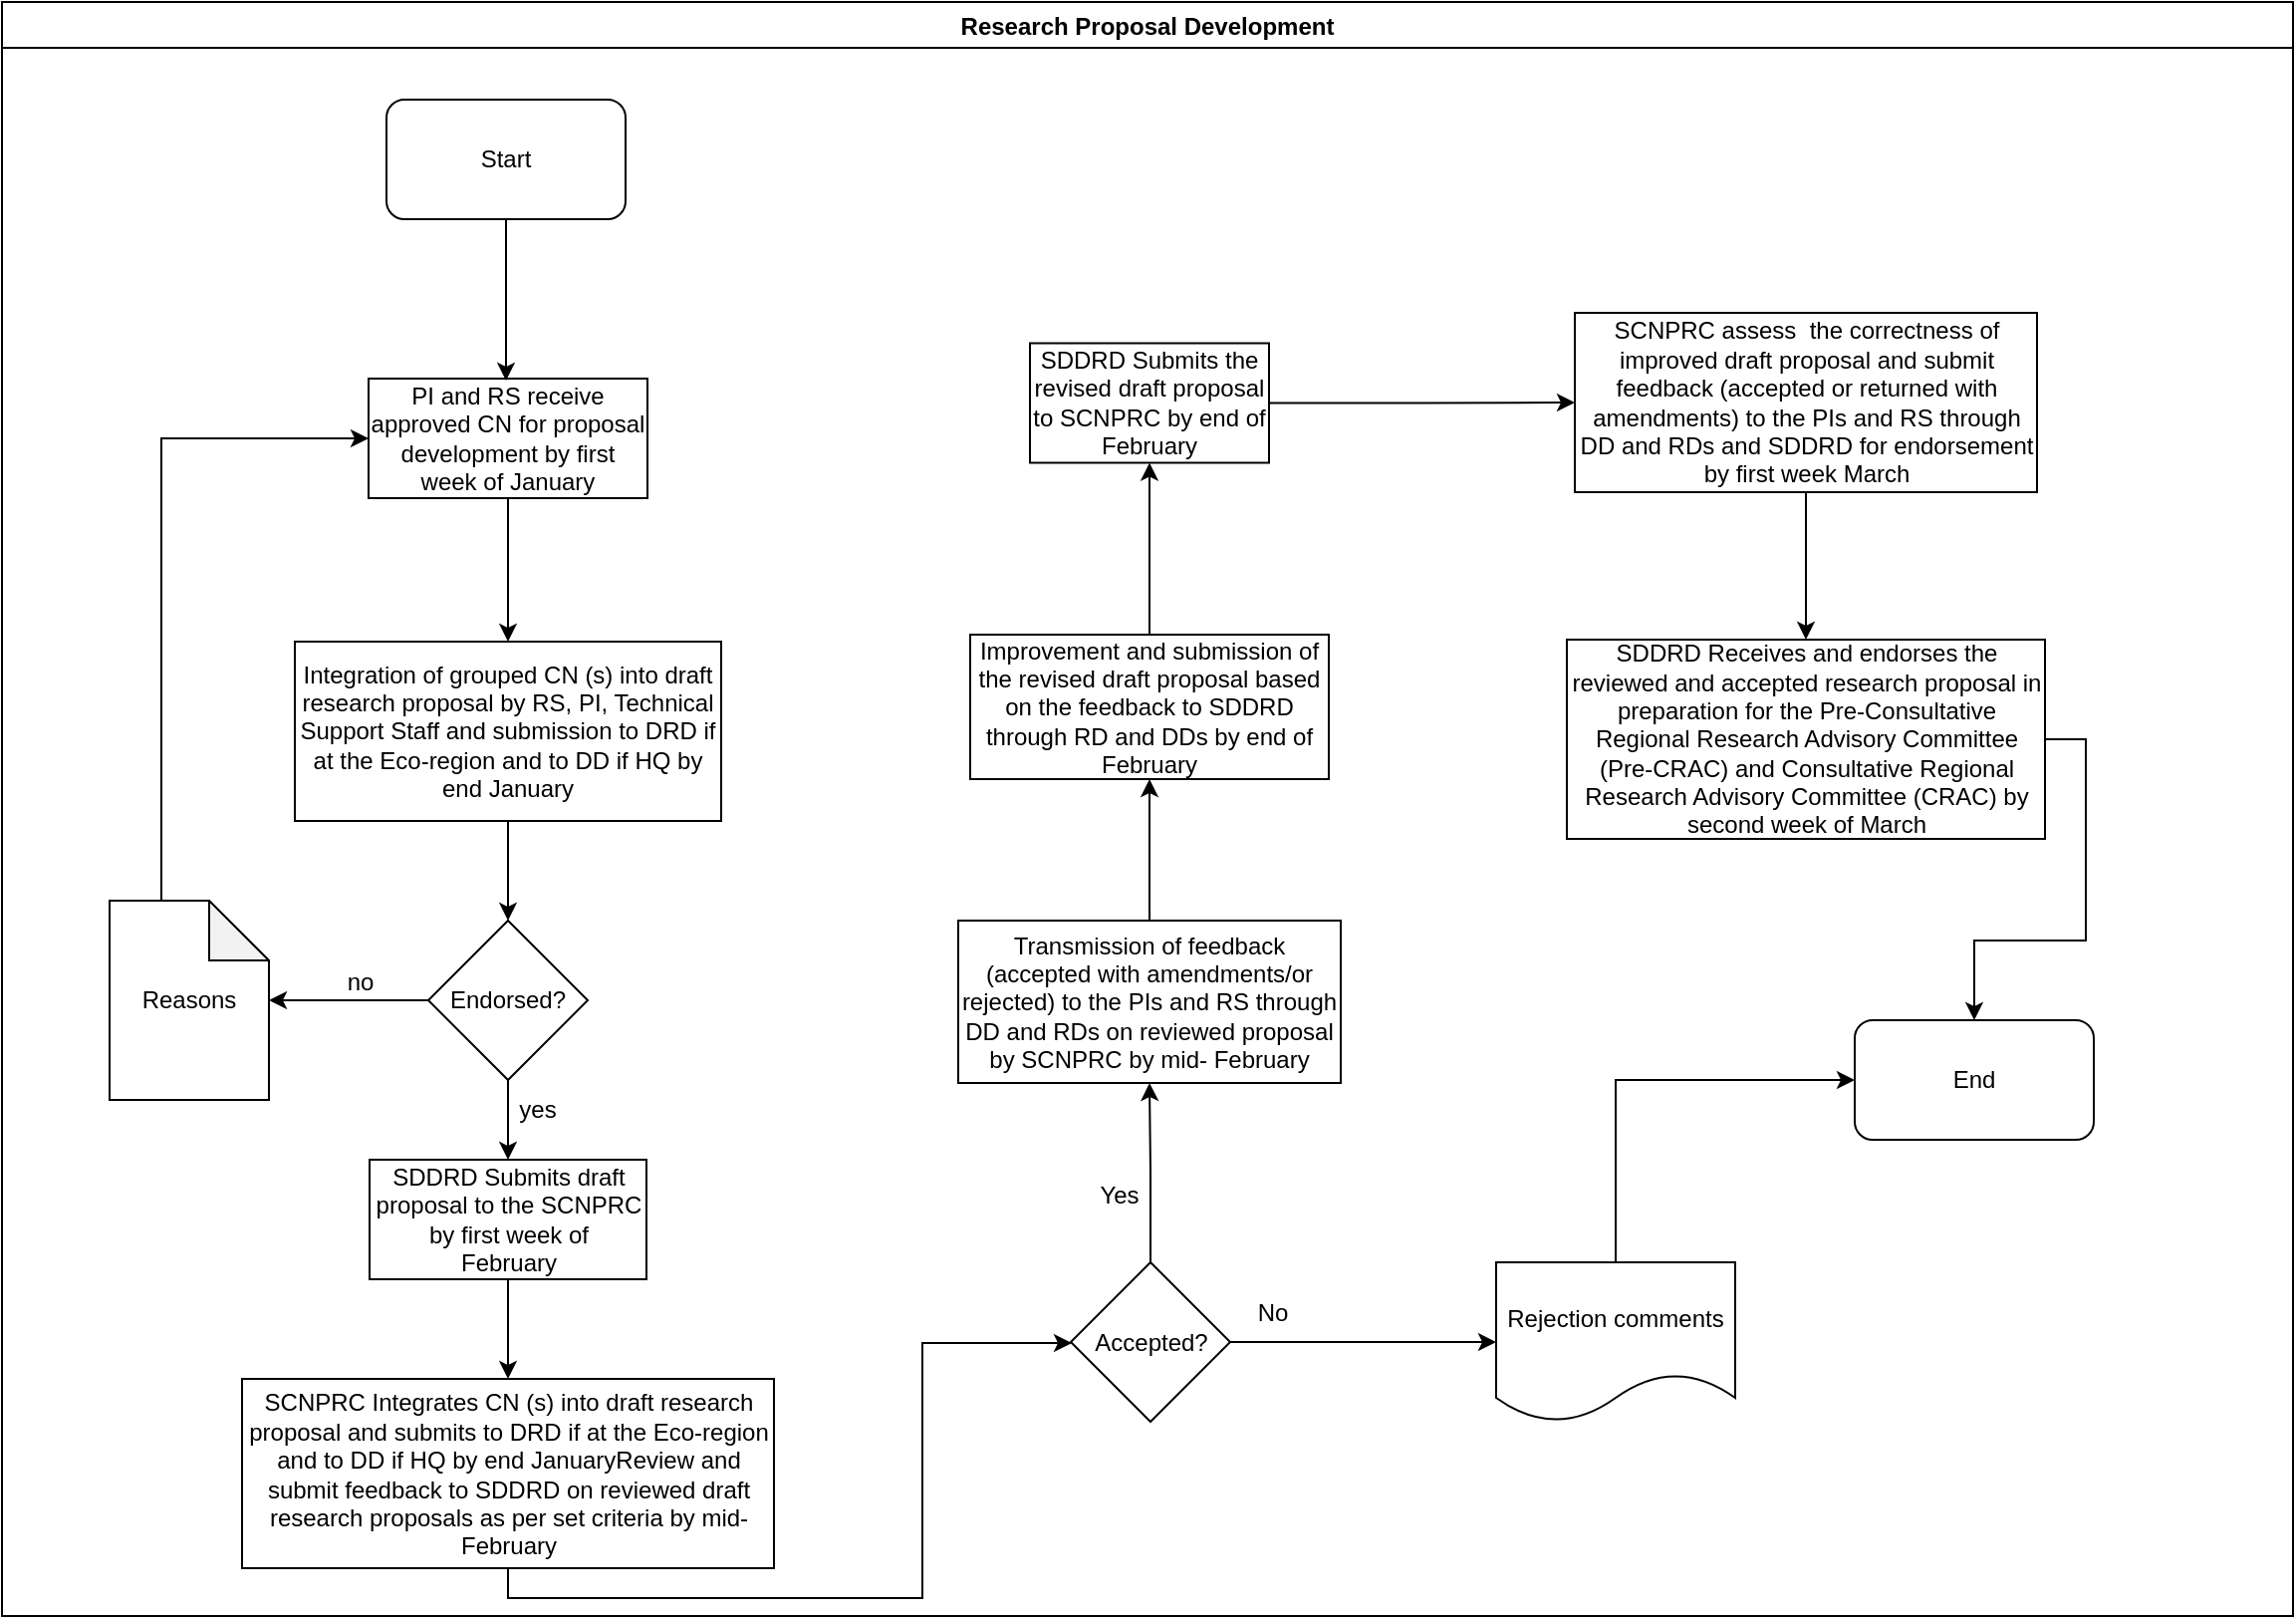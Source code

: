 <mxfile version="14.2.7" type="github">
  <diagram id="PVdL_zoP0Urx2-9kqrgy" name="Page-1">
    <mxGraphModel dx="1038" dy="547" grid="1" gridSize="10" guides="1" tooltips="1" connect="1" arrows="1" fold="1" page="1" pageScale="1" pageWidth="1169" pageHeight="827" math="0" shadow="0">
      <root>
        <mxCell id="0" />
        <mxCell id="1" parent="0" />
        <mxCell id="dvURbFbIRr_XrWgvkVuH-1" value="Research Proposal Development" style="swimlane;" parent="1" vertex="1">
          <mxGeometry x="10" y="9" width="1150" height="810" as="geometry" />
        </mxCell>
        <mxCell id="dvURbFbIRr_XrWgvkVuH-2" value="Start" style="rounded=1;whiteSpace=wrap;html=1;" parent="dvURbFbIRr_XrWgvkVuH-1" vertex="1">
          <mxGeometry x="193" y="49" width="120" height="60" as="geometry" />
        </mxCell>
        <mxCell id="dvURbFbIRr_XrWgvkVuH-3" value="PI and RS receive approved CN for proposal development by first week of January" style="rounded=0;whiteSpace=wrap;html=1;" parent="dvURbFbIRr_XrWgvkVuH-1" vertex="1">
          <mxGeometry x="184" y="189" width="140" height="60" as="geometry" />
        </mxCell>
        <mxCell id="dvURbFbIRr_XrWgvkVuH-17" value="No" style="text;html=1;strokeColor=none;fillColor=none;align=center;verticalAlign=middle;whiteSpace=wrap;rounded=0;" parent="dvURbFbIRr_XrWgvkVuH-1" vertex="1">
          <mxGeometry x="618" y="648" width="40" height="20" as="geometry" />
        </mxCell>
        <mxCell id="dvURbFbIRr_XrWgvkVuH-15" value="Yes" style="text;html=1;strokeColor=none;fillColor=none;align=center;verticalAlign=middle;whiteSpace=wrap;rounded=0;" parent="dvURbFbIRr_XrWgvkVuH-1" vertex="1">
          <mxGeometry x="541" y="589" width="40" height="20" as="geometry" />
        </mxCell>
        <mxCell id="dvURbFbIRr_XrWgvkVuH-32" value="End" style="rounded=1;whiteSpace=wrap;html=1;" parent="dvURbFbIRr_XrWgvkVuH-1" vertex="1">
          <mxGeometry x="930" y="511" width="120" height="60" as="geometry" />
        </mxCell>
        <mxCell id="dvURbFbIRr_XrWgvkVuH-34" value="" style="edgeStyle=orthogonalEdgeStyle;rounded=0;orthogonalLoop=1;jettySize=auto;html=1;entryX=0;entryY=0.5;entryDx=0;entryDy=0;exitX=0.5;exitY=0;exitDx=0;exitDy=0;" parent="dvURbFbIRr_XrWgvkVuH-1" source="dvURbFbIRr_XrWgvkVuH-18" target="dvURbFbIRr_XrWgvkVuH-32" edge="1">
          <mxGeometry relative="1" as="geometry">
            <mxPoint x="851.5" y="510" as="targetPoint" />
          </mxGeometry>
        </mxCell>
        <mxCell id="dvURbFbIRr_XrWgvkVuH-18" value="Rejection comments" style="shape=document;whiteSpace=wrap;html=1;boundedLbl=1;rounded=0;" parent="dvURbFbIRr_XrWgvkVuH-1" vertex="1">
          <mxGeometry x="750" y="632.5" width="120" height="80" as="geometry" />
        </mxCell>
        <mxCell id="dvURbFbIRr_XrWgvkVuH-28" value="SCNPRC assess&amp;nbsp; the correctness of improved draft proposal and submit feedback (accepted or returned with amendments) to the PIs and RS through DD and RDs and SDDRD for endorsement by first week March" style="whiteSpace=wrap;html=1;rounded=0;" parent="dvURbFbIRr_XrWgvkVuH-1" vertex="1">
          <mxGeometry x="789.5" y="156" width="232" height="90" as="geometry" />
        </mxCell>
        <mxCell id="dvURbFbIRr_XrWgvkVuH-36" value="" style="edgeStyle=orthogonalEdgeStyle;rounded=0;orthogonalLoop=1;jettySize=auto;html=1;entryX=0.5;entryY=0;entryDx=0;entryDy=0;exitX=1;exitY=0.5;exitDx=0;exitDy=0;" parent="dvURbFbIRr_XrWgvkVuH-1" source="dvURbFbIRr_XrWgvkVuH-30" target="dvURbFbIRr_XrWgvkVuH-32" edge="1">
          <mxGeometry relative="1" as="geometry">
            <mxPoint x="905.5" y="520" as="targetPoint" />
            <Array as="points">
              <mxPoint x="1046" y="370" />
              <mxPoint x="1046" y="471" />
              <mxPoint x="990" y="471" />
            </Array>
          </mxGeometry>
        </mxCell>
        <mxCell id="dvURbFbIRr_XrWgvkVuH-30" value="SDDRD Receives and endorses the reviewed and accepted research proposal in preparation for the Pre-Consultative Regional Research Advisory Committee (Pre-CRAC) and Consultative Regional Research Advisory Committee (CRAC) by second week of March" style="whiteSpace=wrap;html=1;rounded=0;" parent="dvURbFbIRr_XrWgvkVuH-1" vertex="1">
          <mxGeometry x="785.5" y="320" width="240" height="100" as="geometry" />
        </mxCell>
        <mxCell id="dvURbFbIRr_XrWgvkVuH-31" value="" style="edgeStyle=orthogonalEdgeStyle;rounded=0;orthogonalLoop=1;jettySize=auto;html=1;" parent="dvURbFbIRr_XrWgvkVuH-1" source="dvURbFbIRr_XrWgvkVuH-28" target="dvURbFbIRr_XrWgvkVuH-30" edge="1">
          <mxGeometry relative="1" as="geometry" />
        </mxCell>
        <mxCell id="dvURbFbIRr_XrWgvkVuH-10" value="SCNPRC Integrates CN (s) into draft research proposal and submits to DRD if at the Eco-region and to DD if HQ by end JanuaryReview and submit feedback to SDDRD on reviewed draft research proposals as per set criteria by mid-February" style="whiteSpace=wrap;html=1;rounded=0;" parent="dvURbFbIRr_XrWgvkVuH-1" vertex="1">
          <mxGeometry x="120.5" y="691" width="267" height="95" as="geometry" />
        </mxCell>
        <mxCell id="dvURbFbIRr_XrWgvkVuH-8" value="SDDRD Submits draft proposal to the SCNPRC by first week of&lt;br&gt;February" style="whiteSpace=wrap;html=1;rounded=0;" parent="dvURbFbIRr_XrWgvkVuH-1" vertex="1">
          <mxGeometry x="184.5" y="581" width="139" height="60" as="geometry" />
        </mxCell>
        <mxCell id="dvURbFbIRr_XrWgvkVuH-9" value="" style="edgeStyle=orthogonalEdgeStyle;rounded=0;orthogonalLoop=1;jettySize=auto;html=1;entryX=0.5;entryY=0;entryDx=0;entryDy=0;exitX=0.5;exitY=1;exitDx=0;exitDy=0;" parent="dvURbFbIRr_XrWgvkVuH-1" source="dvURbFbIRr_XrWgvkVuH-8" target="dvURbFbIRr_XrWgvkVuH-10" edge="1">
          <mxGeometry relative="1" as="geometry" />
        </mxCell>
        <mxCell id="V8CeYEo96bVT2UQaN7gf-1" value="Endorsed?" style="rhombus;whiteSpace=wrap;html=1;rounded=0;" vertex="1" parent="dvURbFbIRr_XrWgvkVuH-1">
          <mxGeometry x="214" y="461" width="80" height="80" as="geometry" />
        </mxCell>
        <mxCell id="V8CeYEo96bVT2UQaN7gf-4" value="" style="edgeStyle=orthogonalEdgeStyle;rounded=0;orthogonalLoop=1;jettySize=auto;html=1;entryX=0.5;entryY=0;entryDx=0;entryDy=0;" edge="1" parent="dvURbFbIRr_XrWgvkVuH-1" source="V8CeYEo96bVT2UQaN7gf-1" target="dvURbFbIRr_XrWgvkVuH-8">
          <mxGeometry relative="1" as="geometry">
            <mxPoint x="254" y="641" as="targetPoint" />
          </mxGeometry>
        </mxCell>
        <mxCell id="V8CeYEo96bVT2UQaN7gf-9" value="yes" style="text;html=1;strokeColor=none;fillColor=none;align=center;verticalAlign=middle;whiteSpace=wrap;rounded=0;" vertex="1" parent="dvURbFbIRr_XrWgvkVuH-1">
          <mxGeometry x="249" y="546" width="40" height="20" as="geometry" />
        </mxCell>
        <mxCell id="V8CeYEo96bVT2UQaN7gf-10" value="no" style="text;html=1;strokeColor=none;fillColor=none;align=center;verticalAlign=middle;whiteSpace=wrap;rounded=0;" vertex="1" parent="dvURbFbIRr_XrWgvkVuH-1">
          <mxGeometry x="160" y="482" width="40" height="20" as="geometry" />
        </mxCell>
        <mxCell id="dvURbFbIRr_XrWgvkVuH-5" value="" style="edgeStyle=orthogonalEdgeStyle;rounded=0;orthogonalLoop=1;jettySize=auto;html=1;" parent="1" source="dvURbFbIRr_XrWgvkVuH-2" edge="1">
          <mxGeometry relative="1" as="geometry">
            <mxPoint x="263" y="199" as="targetPoint" />
          </mxGeometry>
        </mxCell>
        <mxCell id="V8CeYEo96bVT2UQaN7gf-2" value="" style="edgeStyle=orthogonalEdgeStyle;rounded=0;orthogonalLoop=1;jettySize=auto;html=1;" edge="1" parent="1" source="dvURbFbIRr_XrWgvkVuH-6" target="V8CeYEo96bVT2UQaN7gf-1">
          <mxGeometry relative="1" as="geometry" />
        </mxCell>
        <mxCell id="dvURbFbIRr_XrWgvkVuH-6" value="Integration of grouped CN (s) into draft research proposal by RS, PI, Technical Support Staff and submission to DRD if at the Eco-region and to DD if HQ by end January" style="whiteSpace=wrap;html=1;rounded=0;" parent="1" vertex="1">
          <mxGeometry x="157" y="330" width="214" height="90" as="geometry" />
        </mxCell>
        <mxCell id="dvURbFbIRr_XrWgvkVuH-7" value="" style="edgeStyle=orthogonalEdgeStyle;rounded=0;orthogonalLoop=1;jettySize=auto;html=1;" parent="1" source="dvURbFbIRr_XrWgvkVuH-3" target="dvURbFbIRr_XrWgvkVuH-6" edge="1">
          <mxGeometry relative="1" as="geometry" />
        </mxCell>
        <mxCell id="dvURbFbIRr_XrWgvkVuH-13" value="" style="edgeStyle=orthogonalEdgeStyle;rounded=0;orthogonalLoop=1;jettySize=auto;html=1;exitX=0.5;exitY=1;exitDx=0;exitDy=0;" parent="1" target="dvURbFbIRr_XrWgvkVuH-12" edge="1" source="dvURbFbIRr_XrWgvkVuH-10">
          <mxGeometry relative="1" as="geometry">
            <mxPoint x="398" y="681.5" as="sourcePoint" />
            <Array as="points">
              <mxPoint x="264" y="810" />
              <mxPoint x="472" y="810" />
              <mxPoint x="472" y="682" />
            </Array>
          </mxGeometry>
        </mxCell>
        <mxCell id="dvURbFbIRr_XrWgvkVuH-19" value="" style="edgeStyle=orthogonalEdgeStyle;rounded=0;orthogonalLoop=1;jettySize=auto;html=1;" parent="1" source="dvURbFbIRr_XrWgvkVuH-12" target="dvURbFbIRr_XrWgvkVuH-18" edge="1">
          <mxGeometry relative="1" as="geometry" />
        </mxCell>
        <mxCell id="dvURbFbIRr_XrWgvkVuH-21" value="" style="edgeStyle=orthogonalEdgeStyle;rounded=0;orthogonalLoop=1;jettySize=auto;html=1;" parent="1" source="dvURbFbIRr_XrWgvkVuH-12" target="dvURbFbIRr_XrWgvkVuH-20" edge="1">
          <mxGeometry relative="1" as="geometry" />
        </mxCell>
        <mxCell id="dvURbFbIRr_XrWgvkVuH-12" value="Accepted?" style="rhombus;whiteSpace=wrap;html=1;rounded=0;" parent="1" vertex="1">
          <mxGeometry x="546.5" y="641.5" width="80" height="80" as="geometry" />
        </mxCell>
        <mxCell id="dvURbFbIRr_XrWgvkVuH-25" value="" style="edgeStyle=orthogonalEdgeStyle;rounded=0;orthogonalLoop=1;jettySize=auto;html=1;" parent="1" source="dvURbFbIRr_XrWgvkVuH-20" target="dvURbFbIRr_XrWgvkVuH-24" edge="1">
          <mxGeometry relative="1" as="geometry" />
        </mxCell>
        <mxCell id="dvURbFbIRr_XrWgvkVuH-20" value="Transmission of feedback (accepted with amendments/or rejected) to the PIs and RS through DD and RDs on reviewed proposal by SCNPRC by mid- February" style="whiteSpace=wrap;html=1;rounded=0;" parent="1" vertex="1">
          <mxGeometry x="490" y="470" width="192" height="81.5" as="geometry" />
        </mxCell>
        <mxCell id="dvURbFbIRr_XrWgvkVuH-27" value="" style="edgeStyle=orthogonalEdgeStyle;rounded=0;orthogonalLoop=1;jettySize=auto;html=1;" parent="1" source="dvURbFbIRr_XrWgvkVuH-24" target="dvURbFbIRr_XrWgvkVuH-26" edge="1">
          <mxGeometry relative="1" as="geometry" />
        </mxCell>
        <mxCell id="dvURbFbIRr_XrWgvkVuH-24" value="Improvement and submission of the revised draft proposal based on the feedback to SDDRD through RD and DDs by end of February " style="whiteSpace=wrap;html=1;rounded=0;" parent="1" vertex="1">
          <mxGeometry x="496" y="326.5" width="180" height="72.5" as="geometry" />
        </mxCell>
        <mxCell id="dvURbFbIRr_XrWgvkVuH-29" value="" style="edgeStyle=orthogonalEdgeStyle;rounded=0;orthogonalLoop=1;jettySize=auto;html=1;" parent="1" source="dvURbFbIRr_XrWgvkVuH-26" target="dvURbFbIRr_XrWgvkVuH-28" edge="1">
          <mxGeometry relative="1" as="geometry" />
        </mxCell>
        <mxCell id="dvURbFbIRr_XrWgvkVuH-26" value="SDDRD Submits the revised draft proposal to SCNPRC by end of February" style="whiteSpace=wrap;html=1;rounded=0;" parent="1" vertex="1">
          <mxGeometry x="526" y="180.25" width="120" height="60" as="geometry" />
        </mxCell>
        <mxCell id="V8CeYEo96bVT2UQaN7gf-8" value="" style="edgeStyle=orthogonalEdgeStyle;rounded=0;orthogonalLoop=1;jettySize=auto;html=1;entryX=0;entryY=0.5;entryDx=0;entryDy=0;" edge="1" parent="1" source="V8CeYEo96bVT2UQaN7gf-5" target="dvURbFbIRr_XrWgvkVuH-3">
          <mxGeometry relative="1" as="geometry">
            <mxPoint x="104" y="360" as="targetPoint" />
            <Array as="points">
              <mxPoint x="90" y="228" />
            </Array>
          </mxGeometry>
        </mxCell>
        <mxCell id="V8CeYEo96bVT2UQaN7gf-5" value="Reasons" style="shape=note;whiteSpace=wrap;html=1;backgroundOutline=1;darkOpacity=0.05;rounded=0;" vertex="1" parent="1">
          <mxGeometry x="64" y="460" width="80" height="100" as="geometry" />
        </mxCell>
        <mxCell id="V8CeYEo96bVT2UQaN7gf-6" value="" style="edgeStyle=orthogonalEdgeStyle;rounded=0;orthogonalLoop=1;jettySize=auto;html=1;" edge="1" parent="1" source="V8CeYEo96bVT2UQaN7gf-1" target="V8CeYEo96bVT2UQaN7gf-5">
          <mxGeometry relative="1" as="geometry" />
        </mxCell>
      </root>
    </mxGraphModel>
  </diagram>
</mxfile>
